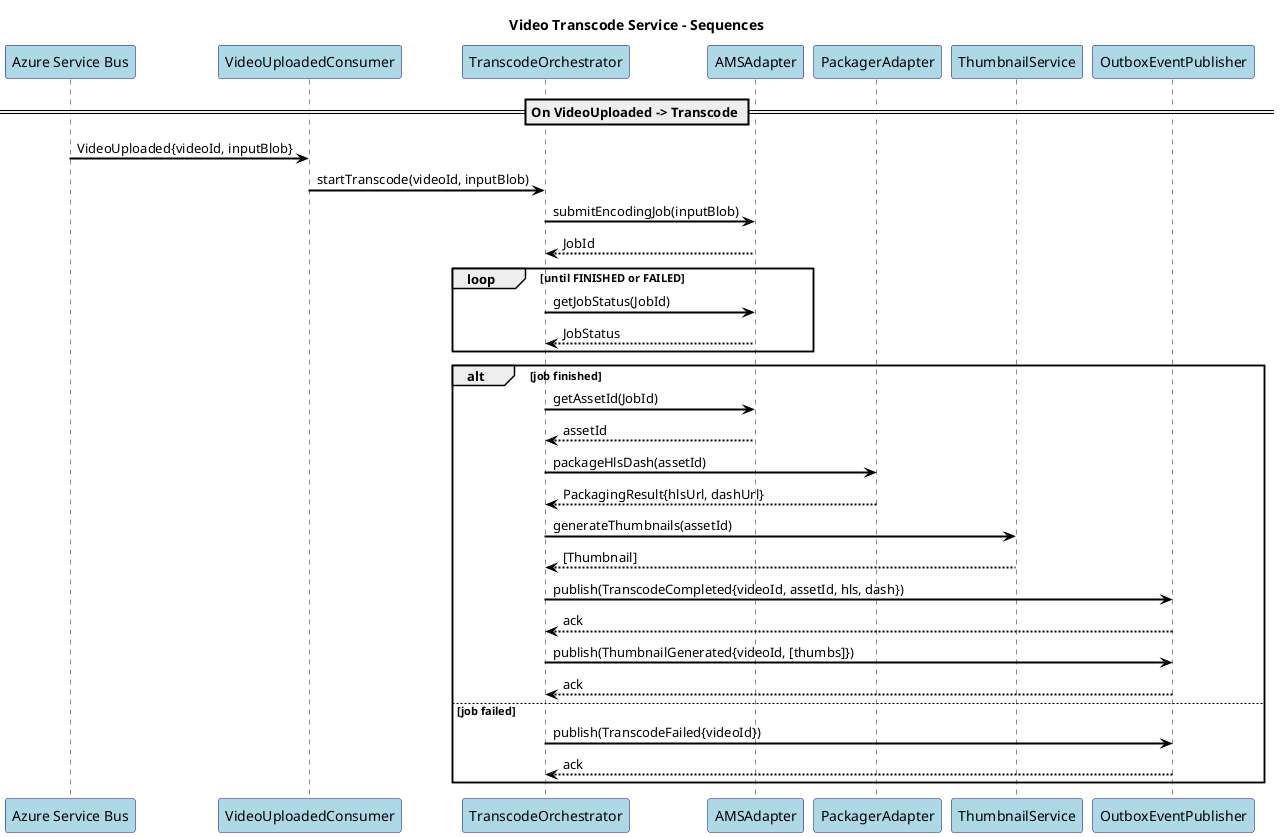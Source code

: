 @startuml
title Video Transcode Service - Sequences

skinparam shadowing false
skinparam fontName "Helvetica"
skinparam titleFontName "Helvetica"
skinparam legendFontName "Helvetica"
skinparam noteFontName "Helvetica"
skinparam backgroundColor white
skinparam participantBackgroundColor lightblue
skinparam participantBorderColor darkblue
skinparam actorBackgroundColor lightgreen
skinparam actorBorderColor darkgreen
skinparam arrowColor black
skinparam arrowThickness 2
skinparam sequenceArrowThickness 2
skinparam sequenceMessageAlignment left
skinparam sequenceReferenceBackgroundColor lightyellow
skinparam sequenceReferenceBorderColor black


participant "Azure Service Bus" as Bus
participant "VideoUploadedConsumer" as Consumer
participant "TranscodeOrchestrator" as Orc
participant "AMSAdapter" as AMS
participant "PackagerAdapter" as PKG
participant "ThumbnailService" as Thumbs
participant "OutboxEventPublisher" as Outbox

== On VideoUploaded -> Transcode ==
Bus -> Consumer: VideoUploaded{videoId, inputBlob}
Consumer -> Orc: startTranscode(videoId, inputBlob)
Orc -> AMS: submitEncodingJob(inputBlob)
AMS --> Orc: JobId

loop until FINISHED or FAILED
Orc -> AMS: getJobStatus(JobId)
AMS --> Orc: JobStatus
end

alt job finished
Orc -> AMS: getAssetId(JobId)
AMS --> Orc: assetId
Orc -> PKG: packageHlsDash(assetId)
PKG --> Orc: PackagingResult{hlsUrl, dashUrl}
Orc -> Thumbs: generateThumbnails(assetId)
Thumbs --> Orc: [Thumbnail]
Orc -> Outbox: publish(TranscodeCompleted{videoId, assetId, hls, dash})
Outbox --> Orc: ack
Orc -> Outbox: publish(ThumbnailGenerated{videoId, [thumbs]})
Outbox --> Orc: ack
else job failed
Orc -> Outbox: publish(TranscodeFailed{videoId})
Outbox --> Orc: ack
end

@enduml
